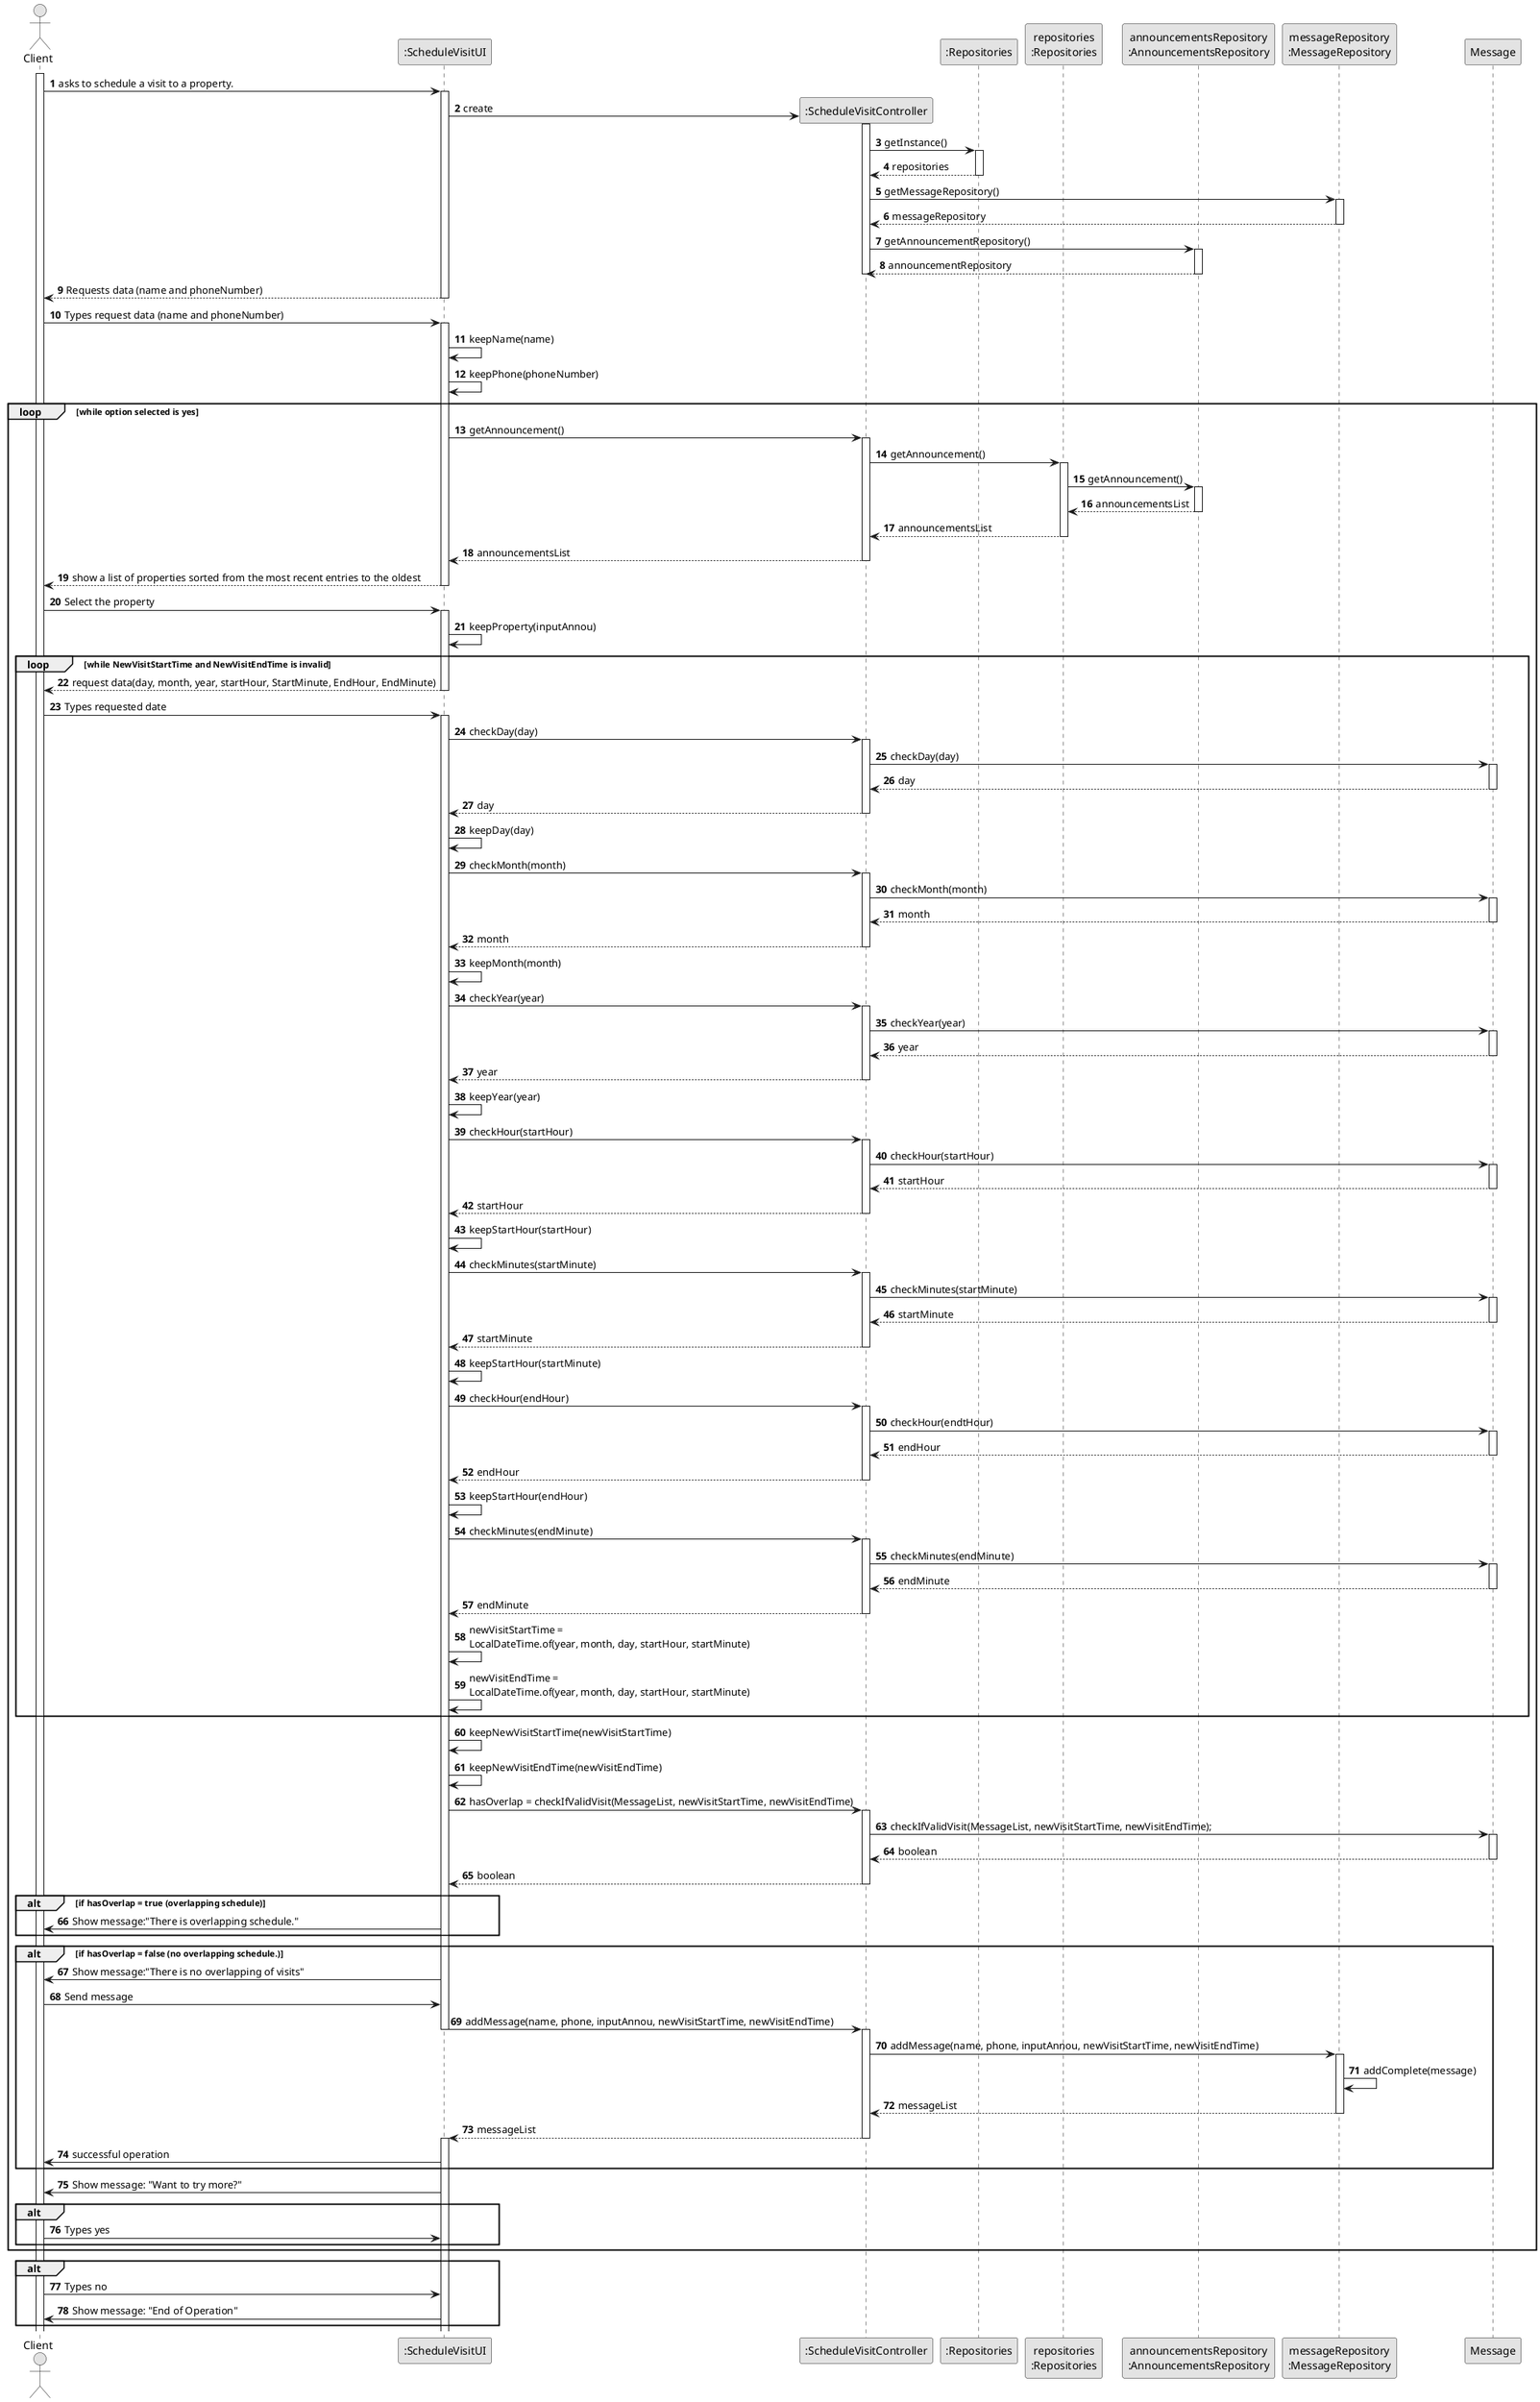 @startuml
skinparam monochrome true
skinparam packageStyle rectangle
skinparam shadowing false

autonumber

'hide footbox
actor "Client" as User
participant ":ScheduleVisitUI" as UI
participant ":ScheduleVisitController" as Controller
participant ":Repositories" as RepositorySingleton
participant "repositories\n:Repositories" as repositories
participant "announcementsRepository\n:AnnouncementsRepository" as AnnoucementRepository
participant "messageRepository\n:MessageRepository" as MessageRepo



activate User


User->UI: asks to schedule a visit to a property.
activate UI


UI->Controller**: create

activate Controller

Controller->RepositorySingleton: getInstance()
activate RepositorySingleton

RepositorySingleton-->Controller: repositories
deactivate RepositorySingleton

Controller -> MessageRepo : getMessageRepository()
activate MessageRepo

MessageRepo--> Controller : messageRepository
deactivate MessageRepo

Controller -> AnnoucementRepository : getAnnouncementRepository()
activate AnnoucementRepository

AnnoucementRepository--> Controller : announcementRepository
deactivate AnnoucementRepository

deactivate Controller






UI --> User : Requests data (name and phoneNumber)
deactivate UI

User -> UI : Types request data (name and phoneNumber)
activate UI

UI-> UI : keepName(name)

UI -> UI : keepPhone(phoneNumber)

loop while option selected is yes

UI -> Controller : getAnnouncement()
activate Controller

Controller -> repositories : getAnnouncement()
activate repositories

repositories -> AnnoucementRepository : getAnnouncement()
activate AnnoucementRepository

AnnoucementRepository --> repositories : announcementsList
deactivate AnnoucementRepository

repositories --> Controller : announcementsList
deactivate repositories

Controller --> UI : announcementsList
deactivate Controller

 UI --> User : show a list of properties sorted from the most recent entries to the oldest
deactivate UI

User -> UI : Select the property
activate UI

UI->UI : keepProperty(inputAnnou)


loop while NewVisitStartTime and NewVisitEndTime is invalid
UI --> User : request data(day, month, year, startHour, StartMinute, EndHour, EndMinute)
deactivate UI

User -> UI : Types requested date
activate UI

UI ->Controller : checkDay(day)
activate Controller



Controller ->Message : checkDay(day)
activate Message

Message --> Controller : day
deactivate Message

Controller --> UI :day
deactivate Controller

UI -> UI : keepDay(day)

UI ->Controller : checkMonth(month)
activate Controller

Controller ->Message : checkMonth(month)
activate Message

Message --> Controller : month
deactivate Message

Controller --> UI :month
deactivate Controller

UI -> UI : keepMonth(month)

UI ->Controller : checkYear(year)
activate Controller

Controller ->Message : checkYear(year)
activate Message

Message --> Controller : year
deactivate Message

Controller --> UI :year
deactivate Controller

UI -> UI : keepYear(year)

UI ->Controller : checkHour(startHour)
activate Controller

Controller ->Message : checkHour(startHour)
activate Message

Message --> Controller : startHour
deactivate Message

Controller --> UI :startHour
deactivate Controller

UI -> UI : keepStartHour(startHour)

UI ->Controller : checkMinutes(startMinute)
activate Controller

Controller ->Message : checkMinutes(startMinute)
activate Message

Message --> Controller :startMinute
deactivate Message

Controller --> UI :startMinute
deactivate Controller

UI -> UI : keepStartHour(startMinute)

UI ->Controller : checkHour(endHour)
activate Controller

Controller ->Message : checkHour(endtHour)
activate Message

Message --> Controller : endHour
deactivate Message

Controller --> UI :endHour
deactivate Controller

UI -> UI : keepStartHour(endHour)

UI ->Controller : checkMinutes(endMinute)
activate Controller

Controller ->Message : checkMinutes(endMinute)
activate Message

Message --> Controller :endMinute
deactivate Message

Controller --> UI :endMinute
deactivate Controller

UI -> UI : newVisitStartTime = \nLocalDateTime.of(year, month, day, startHour, startMinute)

UI -> UI : newVisitEndTime = \nLocalDateTime.of(year, month, day, startHour, startMinute)

end

UI -> UI : keepNewVisitStartTime(newVisitStartTime)
UI -> UI : keepNewVisitEndTime(newVisitEndTime)


UI -> Controller : hasOverlap = checkIfValidVisit(MessageList, newVisitStartTime, newVisitEndTime)
activate Controller

Controller -> Message :checkIfValidVisit(MessageList, newVisitStartTime, newVisitEndTime);
activate Message

Message --> Controller : boolean
deactivate Message

Controller --> UI : boolean
deactivate Controller

alt if hasOverlap = true (overlapping schedule)
UI -> User: Show message:"There is overlapping schedule."

deactivate Message
deactivate Controller
end
alt if hasOverlap = false (no overlapping schedule.)
UI -> User: Show message:"There is no overlapping of visits"

User -> UI : Send message

UI -> Controller: addMessage(name, phone, inputAnnou, newVisitStartTime, newVisitEndTime)
deactivate UI

activate Controller
Controller -> MessageRepo : addMessage(name, phone, inputAnnou, newVisitStartTime, newVisitEndTime)

activate MessageRepo
MessageRepo -> MessageRepo :addComplete(message)

MessageRepo --> Controller :messageList
deactivate MessageRepo

Controller --> UI : messageList
deactivate Controller

activate UI
UI -> User : successful operation


end

UI -> User: Show message: "Want to try more?"
alt
User -> UI : Types yes
end
end
alt
User -> UI :Types no
UI ->User:Show message: "End of Operation"
end



@enduml